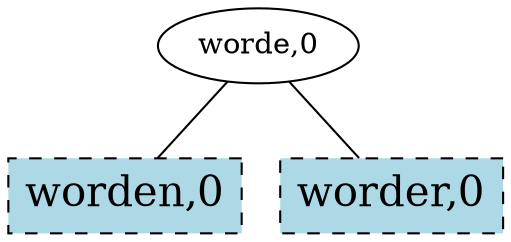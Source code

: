 graph TrieTreeGraph {
worde_ [label="worde,0"]
worde_ -- worden_
worde_ -- worder_
worden_ [label="worden,0"]
worden_ [style="filled,dashed",shape=box,fontsize=20.0,fillcolor=lightblue];
worder_ [label="worder,0"]
worder_ [style="filled,dashed",shape=box,fontsize=20.0,fillcolor=lightblue];
}
